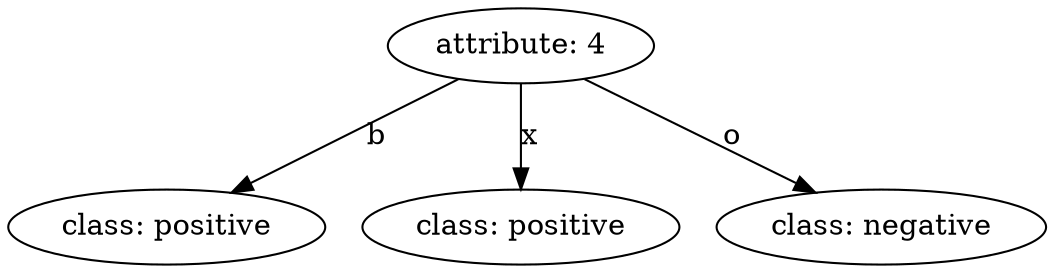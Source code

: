 digraph {
	1 [label="attribute: 4"]
	1 -> 2 [label=b]
	2 [label="class: positive"]
	1 -> 3 [label=x]
	3 [label="class: positive"]
	1 -> 4 [label=o]
	4 [label="class: negative"]
}
